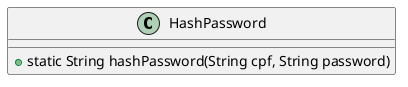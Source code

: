 @startuml HashPassword
class HashPassword {
    + static String hashPassword(String cpf, String password)
}
@enduml
